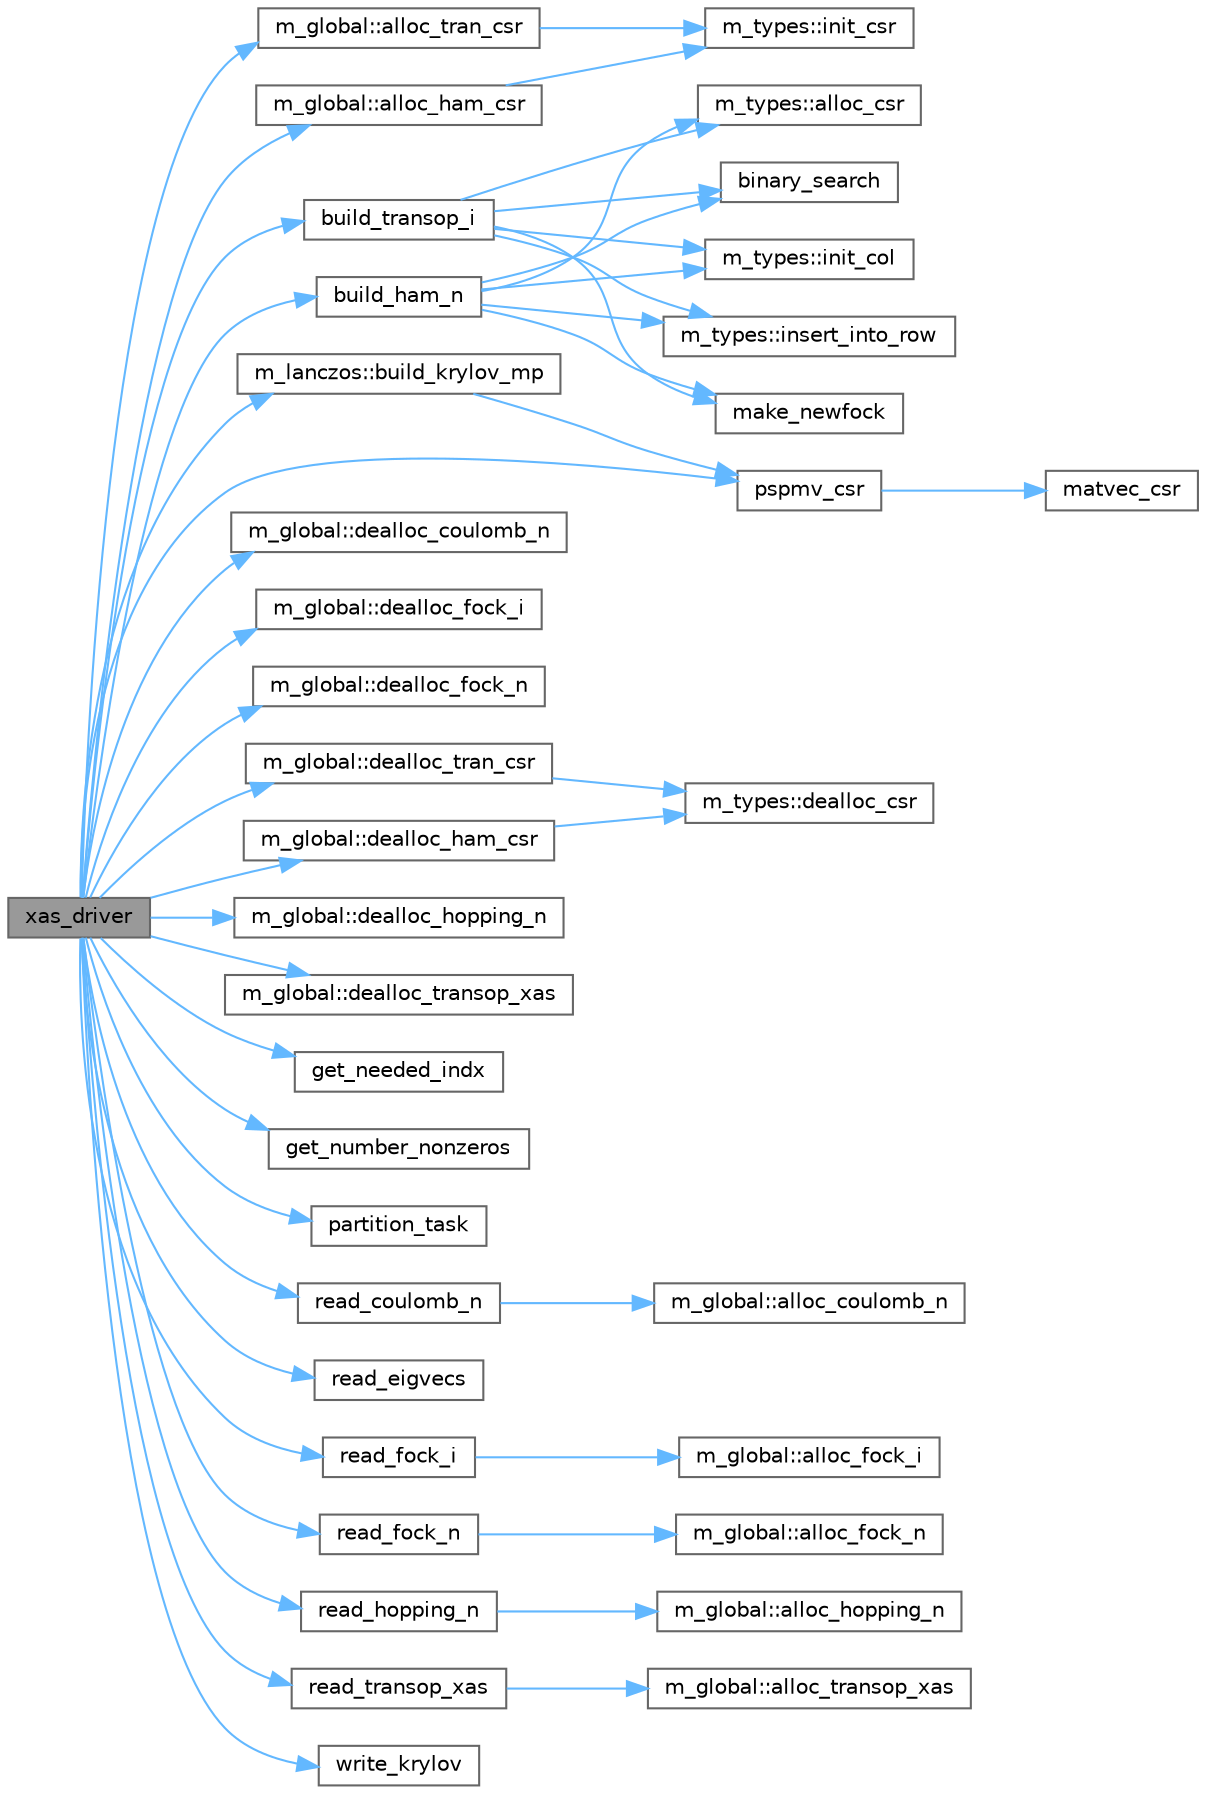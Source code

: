 digraph "xas_driver"
{
 // LATEX_PDF_SIZE
  bgcolor="transparent";
  edge [fontname=Helvetica,fontsize=10,labelfontname=Helvetica,labelfontsize=10];
  node [fontname=Helvetica,fontsize=10,shape=box,height=0.2,width=0.4];
  rankdir="LR";
  Node1 [label="xas_driver",height=0.2,width=0.4,color="gray40", fillcolor="grey60", style="filled", fontcolor="black",tooltip=" "];
  Node1 -> Node2 [color="steelblue1",style="solid"];
  Node2 [label="m_global::alloc_ham_csr",height=0.2,width=0.4,color="grey40", fillcolor="white", style="filled",URL="$namespacem__global.html#ac486dee39def24accd8484ff5c10f398",tooltip=" "];
  Node2 -> Node3 [color="steelblue1",style="solid"];
  Node3 [label="m_types::init_csr",height=0.2,width=0.4,color="grey40", fillcolor="white", style="filled",URL="$namespacem__types.html#a6fb75dff3efeb5e521c895f53b6bada8",tooltip=" "];
  Node1 -> Node4 [color="steelblue1",style="solid"];
  Node4 [label="m_global::alloc_tran_csr",height=0.2,width=0.4,color="grey40", fillcolor="white", style="filled",URL="$namespacem__global.html#a5e8c060e91314108df64187060985e3f",tooltip=" "];
  Node4 -> Node3 [color="steelblue1",style="solid"];
  Node1 -> Node5 [color="steelblue1",style="solid"];
  Node5 [label="build_ham_n",height=0.2,width=0.4,color="grey40", fillcolor="white", style="filled",URL="$ham_8f90.html#ab9e8d106f98346d29b99dbbded25d8d5",tooltip=" "];
  Node5 -> Node6 [color="steelblue1",style="solid"];
  Node6 [label="m_types::alloc_csr",height=0.2,width=0.4,color="grey40", fillcolor="white", style="filled",URL="$namespacem__types.html#afa72812b21ac35564e90fb4e6b6a1823",tooltip=" "];
  Node5 -> Node7 [color="steelblue1",style="solid"];
  Node7 [label="binary_search",height=0.2,width=0.4,color="grey40", fillcolor="white", style="filled",URL="$utils_8f90.html#a93cc6914826eeda664bc64e4fa9cf5b6",tooltip=" "];
  Node5 -> Node8 [color="steelblue1",style="solid"];
  Node8 [label="m_types::init_col",height=0.2,width=0.4,color="grey40", fillcolor="white", style="filled",URL="$namespacem__types.html#abd0ca5d73afb35c07d0d4adba445c6e8",tooltip=" "];
  Node5 -> Node9 [color="steelblue1",style="solid"];
  Node9 [label="m_types::insert_into_row",height=0.2,width=0.4,color="grey40", fillcolor="white", style="filled",URL="$namespacem__types.html#aec8d2008c4e184ec95db90ef2c9b2f36",tooltip=" "];
  Node5 -> Node10 [color="steelblue1",style="solid"];
  Node10 [label="make_newfock",height=0.2,width=0.4,color="grey40", fillcolor="white", style="filled",URL="$fock_8f90.html#a9289a6cfa0326c767c00a2ebb924e090",tooltip=" "];
  Node1 -> Node11 [color="steelblue1",style="solid"];
  Node11 [label="m_lanczos::build_krylov_mp",height=0.2,width=0.4,color="grey40", fillcolor="white", style="filled",URL="$namespacem__lanczos.html#a8071f36793c0faf48923f67f7025fd41",tooltip=" "];
  Node11 -> Node12 [color="steelblue1",style="solid"];
  Node12 [label="pspmv_csr",height=0.2,width=0.4,color="grey40", fillcolor="white", style="filled",URL="$spmv_8f90.html#a47c3d20e0ee5069ec953cf38a88660a9",tooltip=" "];
  Node12 -> Node13 [color="steelblue1",style="solid"];
  Node13 [label="matvec_csr",height=0.2,width=0.4,color="grey40", fillcolor="white", style="filled",URL="$spmv_8f90.html#a11a5912cf5999eee051513ecb31e6196",tooltip=" "];
  Node1 -> Node14 [color="steelblue1",style="solid"];
  Node14 [label="build_transop_i",height=0.2,width=0.4,color="grey40", fillcolor="white", style="filled",URL="$ham_8f90.html#adb706c43859bdda6ff6a47fd83edbb1c",tooltip=" "];
  Node14 -> Node6 [color="steelblue1",style="solid"];
  Node14 -> Node7 [color="steelblue1",style="solid"];
  Node14 -> Node8 [color="steelblue1",style="solid"];
  Node14 -> Node9 [color="steelblue1",style="solid"];
  Node14 -> Node10 [color="steelblue1",style="solid"];
  Node1 -> Node15 [color="steelblue1",style="solid"];
  Node15 [label="m_global::dealloc_coulomb_n",height=0.2,width=0.4,color="grey40", fillcolor="white", style="filled",URL="$namespacem__global.html#a52a480dd3514778cddede105669c64f2",tooltip=" "];
  Node1 -> Node16 [color="steelblue1",style="solid"];
  Node16 [label="m_global::dealloc_fock_i",height=0.2,width=0.4,color="grey40", fillcolor="white", style="filled",URL="$namespacem__global.html#aae0e281be12d46d02c1ffe5a09dff595",tooltip=" "];
  Node1 -> Node17 [color="steelblue1",style="solid"];
  Node17 [label="m_global::dealloc_fock_n",height=0.2,width=0.4,color="grey40", fillcolor="white", style="filled",URL="$namespacem__global.html#a254a4b8c4a58a71a005d8f99b92844b1",tooltip=" "];
  Node1 -> Node18 [color="steelblue1",style="solid"];
  Node18 [label="m_global::dealloc_ham_csr",height=0.2,width=0.4,color="grey40", fillcolor="white", style="filled",URL="$namespacem__global.html#ae85787bd403e20fbfdea52a52ee71bbf",tooltip=" "];
  Node18 -> Node19 [color="steelblue1",style="solid"];
  Node19 [label="m_types::dealloc_csr",height=0.2,width=0.4,color="grey40", fillcolor="white", style="filled",URL="$namespacem__types.html#a42410e788a922622a857175aff3ba80e",tooltip=" "];
  Node1 -> Node20 [color="steelblue1",style="solid"];
  Node20 [label="m_global::dealloc_hopping_n",height=0.2,width=0.4,color="grey40", fillcolor="white", style="filled",URL="$namespacem__global.html#a406ce6fb64977cd6e4a77d7fe578409e",tooltip=" "];
  Node1 -> Node21 [color="steelblue1",style="solid"];
  Node21 [label="m_global::dealloc_tran_csr",height=0.2,width=0.4,color="grey40", fillcolor="white", style="filled",URL="$namespacem__global.html#a82fd719998c41856086fa0966f45caa8",tooltip=" "];
  Node21 -> Node19 [color="steelblue1",style="solid"];
  Node1 -> Node22 [color="steelblue1",style="solid"];
  Node22 [label="m_global::dealloc_transop_xas",height=0.2,width=0.4,color="grey40", fillcolor="white", style="filled",URL="$namespacem__global.html#ac3fd1be809a04b000ae995c1f841b2e8",tooltip=" "];
  Node1 -> Node23 [color="steelblue1",style="solid"];
  Node23 [label="get_needed_indx",height=0.2,width=0.4,color="grey40", fillcolor="white", style="filled",URL="$utils_8f90.html#aa7bc34ed020633677cc319cec33a321d",tooltip=" "];
  Node1 -> Node24 [color="steelblue1",style="solid"];
  Node24 [label="get_number_nonzeros",height=0.2,width=0.4,color="grey40", fillcolor="white", style="filled",URL="$utils_8f90.html#ac467c9e327a0a87c986c6edea2e67d0e",tooltip=" "];
  Node1 -> Node25 [color="steelblue1",style="solid"];
  Node25 [label="partition_task",height=0.2,width=0.4,color="grey40", fillcolor="white", style="filled",URL="$utils_8f90.html#a5256ecd7fc3ffc6268aef71add5dc031",tooltip=" "];
  Node1 -> Node12 [color="steelblue1",style="solid"];
  Node1 -> Node26 [color="steelblue1",style="solid"];
  Node26 [label="read_coulomb_n",height=0.2,width=0.4,color="grey40", fillcolor="white", style="filled",URL="$io_8f90.html#afda8c0cc367918a8d7321075b0970f87",tooltip=" "];
  Node26 -> Node27 [color="steelblue1",style="solid"];
  Node27 [label="m_global::alloc_coulomb_n",height=0.2,width=0.4,color="grey40", fillcolor="white", style="filled",URL="$namespacem__global.html#a9ebaee488fd3290c453cd3c3cb514f8a",tooltip=" "];
  Node1 -> Node28 [color="steelblue1",style="solid"];
  Node28 [label="read_eigvecs",height=0.2,width=0.4,color="grey40", fillcolor="white", style="filled",URL="$io_8f90.html#aba78b721f1743094eb7b745ac244df1c",tooltip=" "];
  Node1 -> Node29 [color="steelblue1",style="solid"];
  Node29 [label="read_fock_i",height=0.2,width=0.4,color="grey40", fillcolor="white", style="filled",URL="$io_8f90.html#a7db27cecc3aca80ca299aea361410c2b",tooltip=" "];
  Node29 -> Node30 [color="steelblue1",style="solid"];
  Node30 [label="m_global::alloc_fock_i",height=0.2,width=0.4,color="grey40", fillcolor="white", style="filled",URL="$namespacem__global.html#ab9c0c82d9f655338af0b27096d0d5688",tooltip=" "];
  Node1 -> Node31 [color="steelblue1",style="solid"];
  Node31 [label="read_fock_n",height=0.2,width=0.4,color="grey40", fillcolor="white", style="filled",URL="$io_8f90.html#a2596935d9f7a93dafcd2a099a55d6271",tooltip=" "];
  Node31 -> Node32 [color="steelblue1",style="solid"];
  Node32 [label="m_global::alloc_fock_n",height=0.2,width=0.4,color="grey40", fillcolor="white", style="filled",URL="$namespacem__global.html#a2f2f746518ebc347df47578569a136ac",tooltip=" "];
  Node1 -> Node33 [color="steelblue1",style="solid"];
  Node33 [label="read_hopping_n",height=0.2,width=0.4,color="grey40", fillcolor="white", style="filled",URL="$io_8f90.html#acaf8099af1508186dbab2ea9b42d79bc",tooltip=" "];
  Node33 -> Node34 [color="steelblue1",style="solid"];
  Node34 [label="m_global::alloc_hopping_n",height=0.2,width=0.4,color="grey40", fillcolor="white", style="filled",URL="$namespacem__global.html#aee78c7f74e4f5a4b22cb64ffb80e7291",tooltip=" "];
  Node1 -> Node35 [color="steelblue1",style="solid"];
  Node35 [label="read_transop_xas",height=0.2,width=0.4,color="grey40", fillcolor="white", style="filled",URL="$io_8f90.html#a021d6d1122d54b1b03161a452c6fc0b4",tooltip=" "];
  Node35 -> Node36 [color="steelblue1",style="solid"];
  Node36 [label="m_global::alloc_transop_xas",height=0.2,width=0.4,color="grey40", fillcolor="white", style="filled",URL="$namespacem__global.html#a1e805d3f2af9d2f6b27609d426e83d22",tooltip=" "];
  Node1 -> Node37 [color="steelblue1",style="solid"];
  Node37 [label="write_krylov",height=0.2,width=0.4,color="grey40", fillcolor="white", style="filled",URL="$io_8f90.html#ab2341c20b18a0a661d6e8f358d4f1be8",tooltip=" "];
}

